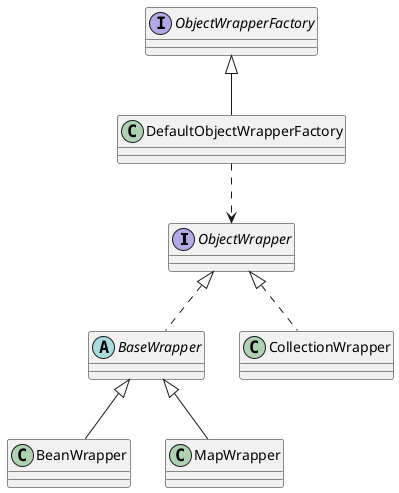 @startuml

interface ObjectWrapper
abstract class BaseWrapper
class CollectionWrapper
class BeanWrapper
class MapWrapper

interface ObjectWrapperFactory
class DefaultObjectWrapperFactory


ObjectWrapper <|.. BaseWrapper
ObjectWrapper <|.. CollectionWrapper
BaseWrapper <|-- BeanWrapper
BaseWrapper <|-- MapWrapper

ObjectWrapperFactory <|-- DefaultObjectWrapperFactory
DefaultObjectWrapperFactory ..> ObjectWrapper


@enduml